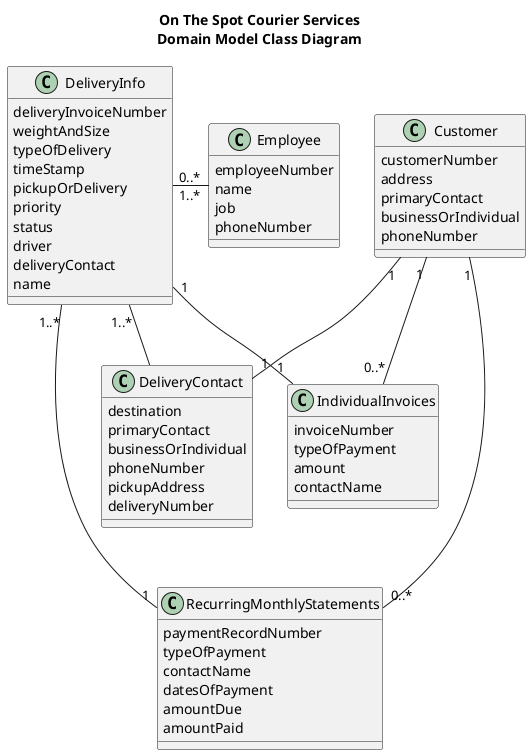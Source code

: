 @startuml

title <b>On The Spot Courier Services</b>\n<b>Domain Model Class Diagram</b>

class DeliveryInfo {
    deliveryInvoiceNumber
    weightAndSize
    typeOfDelivery
    timeStamp
    pickupOrDelivery
    priority
    status
    driver
    deliveryContact
    name
}

class DeliveryContact {
    destination
    primaryContact
    businessOrIndividual
    phoneNumber
    pickupAddress
    deliveryNumber
}

class RecurringMonthlyStatements {
    paymentRecordNumber
    typeOfPayment
    contactName
    datesOfPayment
    amountDue
    amountPaid
}

class IndividualInvoices {
    invoiceNumber
    typeOfPayment
    amount
    contactName
}

class Employee {
    employeeNumber
    name
    job
    phoneNumber
}

class Customer {
    customerNumber
    address
    primaryContact
    businessOrIndividual
    phoneNumber
}

DeliveryInfo "1..*" --- "1" RecurringMonthlyStatements
DeliveryInfo "1" -- "1" IndividualInvoices
DeliveryInfo "1..*" -- DeliveryContact
DeliveryInfo "0..*" - "1..*" Employee
Customer "1" -- "1" DeliveryContact
Customer "1" -- "0..*" RecurringMonthlyStatements
Customer "1" -- "0..*" IndividualInvoices


@enduml
